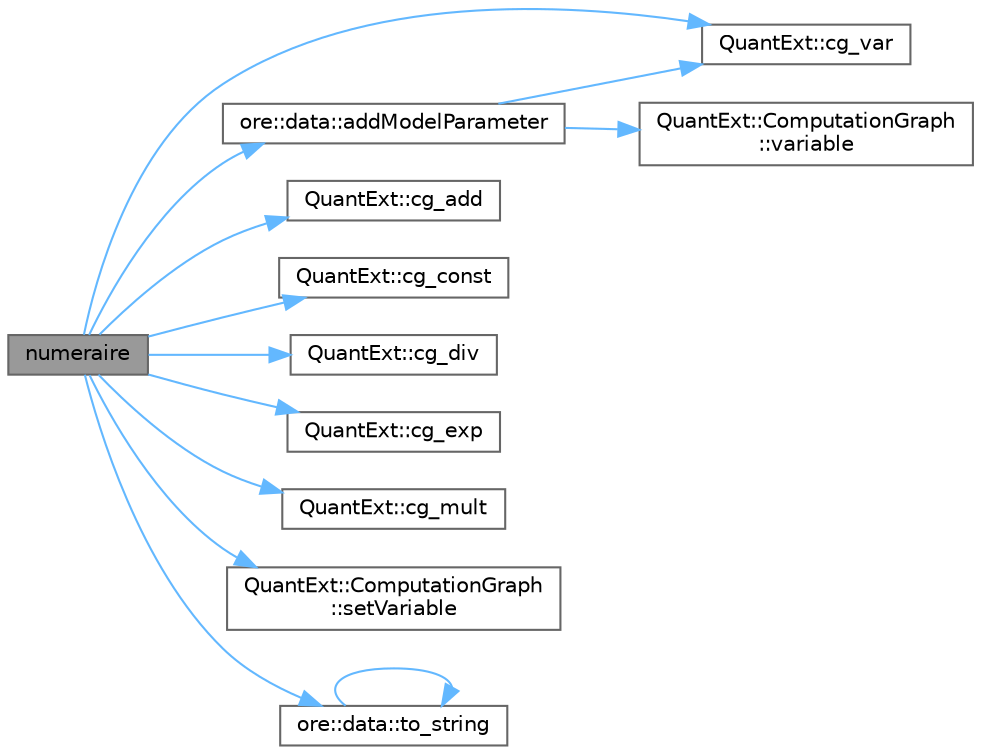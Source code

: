 digraph "numeraire"
{
 // INTERACTIVE_SVG=YES
 // LATEX_PDF_SIZE
  bgcolor="transparent";
  edge [fontname=Helvetica,fontsize=10,labelfontname=Helvetica,labelfontsize=10];
  node [fontname=Helvetica,fontsize=10,shape=box,height=0.2,width=0.4];
  rankdir="LR";
  Node1 [label="numeraire",height=0.2,width=0.4,color="gray40", fillcolor="grey60", style="filled", fontcolor="black",tooltip=" "];
  Node1 -> Node2 [color="steelblue1",style="solid"];
  Node2 [label="ore::data::addModelParameter",height=0.2,width=0.4,color="grey40", fillcolor="white", style="filled",URL="$namespaceore_1_1data.html#abe7fecf114446cbcd1e4b07bb5747e4f",tooltip=" "];
  Node2 -> Node3 [color="steelblue1",style="solid"];
  Node3 [label="QuantExt::cg_var",height=0.2,width=0.4,color="grey40", fillcolor="white", style="filled",URL="C:/dev/ORE/documentation/QuantExt/doc/quantext.tag$namespace_quant_ext.html#aac2b9ba5449927955f84aae0496ac223",tooltip=" "];
  Node2 -> Node4 [color="steelblue1",style="solid"];
  Node4 [label="QuantExt::ComputationGraph\l::variable",height=0.2,width=0.4,color="grey40", fillcolor="white", style="filled",URL="C:/dev/ORE/documentation/QuantExt/doc/quantext.tag$class_quant_ext_1_1_computation_graph.html#a906bfbd34a8c480e75efea45e6aa337f",tooltip=" "];
  Node1 -> Node5 [color="steelblue1",style="solid"];
  Node5 [label="QuantExt::cg_add",height=0.2,width=0.4,color="grey40", fillcolor="white", style="filled",URL="C:/dev/ORE/documentation/QuantExt/doc/quantext.tag$namespace_quant_ext.html#a9b7f83ca4b86486465a03b946516b32e",tooltip=" "];
  Node1 -> Node6 [color="steelblue1",style="solid"];
  Node6 [label="QuantExt::cg_const",height=0.2,width=0.4,color="grey40", fillcolor="white", style="filled",URL="C:/dev/ORE/documentation/QuantExt/doc/quantext.tag$namespace_quant_ext.html#a0a5a4a36dc0da3e5341b65b4be8967a5",tooltip=" "];
  Node1 -> Node7 [color="steelblue1",style="solid"];
  Node7 [label="QuantExt::cg_div",height=0.2,width=0.4,color="grey40", fillcolor="white", style="filled",URL="C:/dev/ORE/documentation/QuantExt/doc/quantext.tag$namespace_quant_ext.html#af9e5b577978a54b0c479508d897b24f0",tooltip=" "];
  Node1 -> Node8 [color="steelblue1",style="solid"];
  Node8 [label="QuantExt::cg_exp",height=0.2,width=0.4,color="grey40", fillcolor="white", style="filled",URL="C:/dev/ORE/documentation/QuantExt/doc/quantext.tag$namespace_quant_ext.html#a6ab5a2e459d88d7a898b7e43e180245c",tooltip=" "];
  Node1 -> Node9 [color="steelblue1",style="solid"];
  Node9 [label="QuantExt::cg_mult",height=0.2,width=0.4,color="grey40", fillcolor="white", style="filled",URL="C:/dev/ORE/documentation/QuantExt/doc/quantext.tag$namespace_quant_ext.html#a972b7bad3c8a0e4f72932fcd8e417a91",tooltip=" "];
  Node1 -> Node3 [color="steelblue1",style="solid"];
  Node1 -> Node10 [color="steelblue1",style="solid"];
  Node10 [label="QuantExt::ComputationGraph\l::setVariable",height=0.2,width=0.4,color="grey40", fillcolor="white", style="filled",URL="C:/dev/ORE/documentation/QuantExt/doc/quantext.tag$class_quant_ext_1_1_computation_graph.html#a6972d494dc2ec5fa9d68d544e8cd629a",tooltip=" "];
  Node1 -> Node11 [color="steelblue1",style="solid"];
  Node11 [label="ore::data::to_string",height=0.2,width=0.4,color="grey40", fillcolor="white", style="filled",URL="$namespaceore_1_1data.html#a86651dfeb5c18ee891f7a4734d8cf455",tooltip=" "];
  Node11 -> Node11 [color="steelblue1",style="solid"];
}
